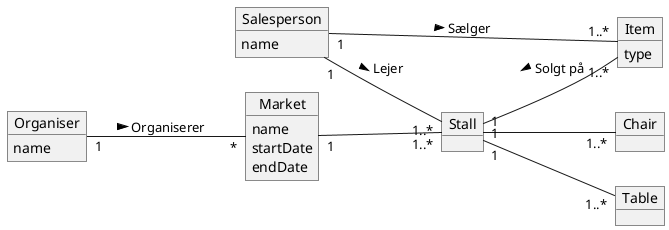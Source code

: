 @startuml
left to right direction
skinparam ObjectFontSize 16
skinparam ObjectAttributeFontSize 14
object Organiser {
    name
}

object Salesperson {
    name
}

object Stall {

}

object Market {
    name 
    startDate
    endDate
}

object Item {
    type
}

object Chair {

}

object Table {

}

Organiser "1"--"*"  Market : Organiserer >
Market "1" -- "1..*" Stall
Salesperson "1" -- "1..*" Stall : Lejer >
Salesperson "1" -- "1..*" Item : Sælger >
Stall "1" -- "1..*" Chair 
Stall "1" -- "1..*" Table
Stall "1" -- "1..*" Item : Solgt på <
@enduml